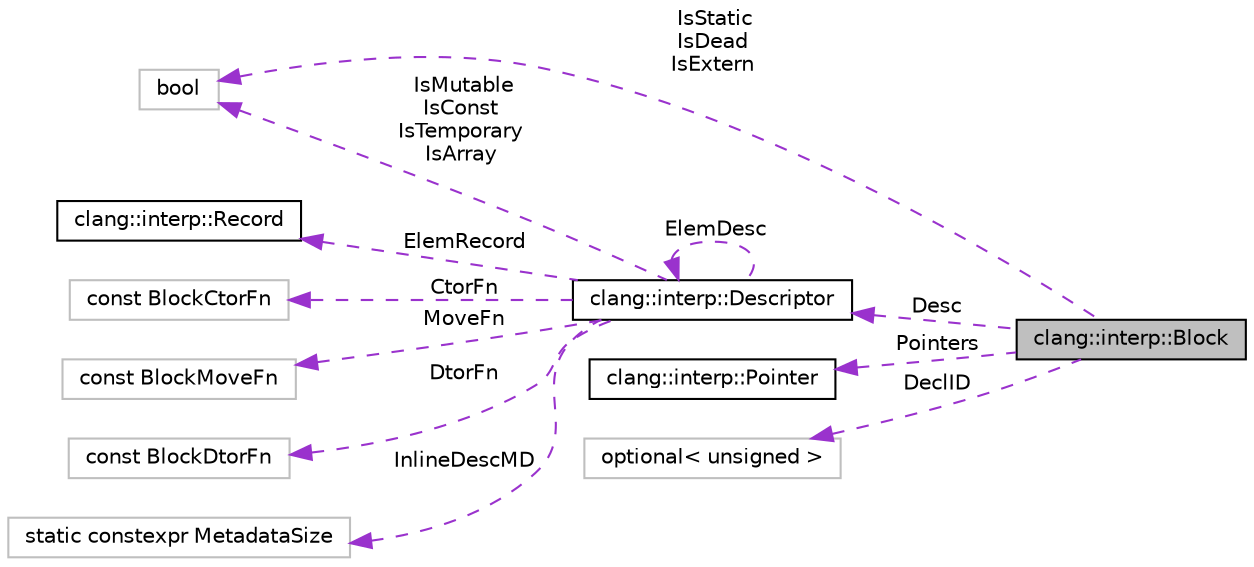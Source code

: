 digraph "clang::interp::Block"
{
 // LATEX_PDF_SIZE
  bgcolor="transparent";
  edge [fontname="Helvetica",fontsize="10",labelfontname="Helvetica",labelfontsize="10"];
  node [fontname="Helvetica",fontsize="10",shape=record];
  rankdir="LR";
  Node1 [label="clang::interp::Block",height=0.2,width=0.4,color="black", fillcolor="grey75", style="filled", fontcolor="black",tooltip="A memory block, either on the stack or in the heap."];
  Node2 -> Node1 [dir="back",color="darkorchid3",fontsize="10",style="dashed",label=" Desc" ,fontname="Helvetica"];
  Node2 [label="clang::interp::Descriptor",height=0.2,width=0.4,color="black",URL="$structclang_1_1interp_1_1Descriptor.html",tooltip="Describes a memory block created by an allocation site."];
  Node2 -> Node2 [dir="back",color="darkorchid3",fontsize="10",style="dashed",label=" ElemDesc" ,fontname="Helvetica"];
  Node3 -> Node2 [dir="back",color="darkorchid3",fontsize="10",style="dashed",label=" ElemRecord" ,fontname="Helvetica"];
  Node3 [label="clang::interp::Record",height=0.2,width=0.4,color="black",URL="$classclang_1_1interp_1_1Record.html",tooltip="Structure/Class descriptor."];
  Node4 -> Node2 [dir="back",color="darkorchid3",fontsize="10",style="dashed",label=" IsMutable\nIsConst\nIsTemporary\nIsArray" ,fontname="Helvetica"];
  Node4 [label="bool",height=0.2,width=0.4,color="grey75",tooltip=" "];
  Node5 -> Node2 [dir="back",color="darkorchid3",fontsize="10",style="dashed",label=" MoveFn" ,fontname="Helvetica"];
  Node5 [label="const BlockMoveFn",height=0.2,width=0.4,color="grey75",tooltip=" "];
  Node6 -> Node2 [dir="back",color="darkorchid3",fontsize="10",style="dashed",label=" DtorFn" ,fontname="Helvetica"];
  Node6 [label="const BlockDtorFn",height=0.2,width=0.4,color="grey75",tooltip=" "];
  Node7 -> Node2 [dir="back",color="darkorchid3",fontsize="10",style="dashed",label=" InlineDescMD" ,fontname="Helvetica"];
  Node7 [label="static constexpr MetadataSize",height=0.2,width=0.4,color="grey75",tooltip=" "];
  Node8 -> Node2 [dir="back",color="darkorchid3",fontsize="10",style="dashed",label=" CtorFn" ,fontname="Helvetica"];
  Node8 [label="const BlockCtorFn",height=0.2,width=0.4,color="grey75",tooltip=" "];
  Node9 -> Node1 [dir="back",color="darkorchid3",fontsize="10",style="dashed",label=" Pointers" ,fontname="Helvetica"];
  Node9 [label="clang::interp::Pointer",height=0.2,width=0.4,color="black",URL="$classclang_1_1interp_1_1Pointer.html",tooltip="A pointer to a memory block, live or dead."];
  Node10 -> Node1 [dir="back",color="darkorchid3",fontsize="10",style="dashed",label=" DeclID" ,fontname="Helvetica"];
  Node10 [label="optional\< unsigned \>",height=0.2,width=0.4,color="grey75",tooltip=" "];
  Node4 -> Node1 [dir="back",color="darkorchid3",fontsize="10",style="dashed",label=" IsStatic\nIsDead\nIsExtern" ,fontname="Helvetica"];
}
